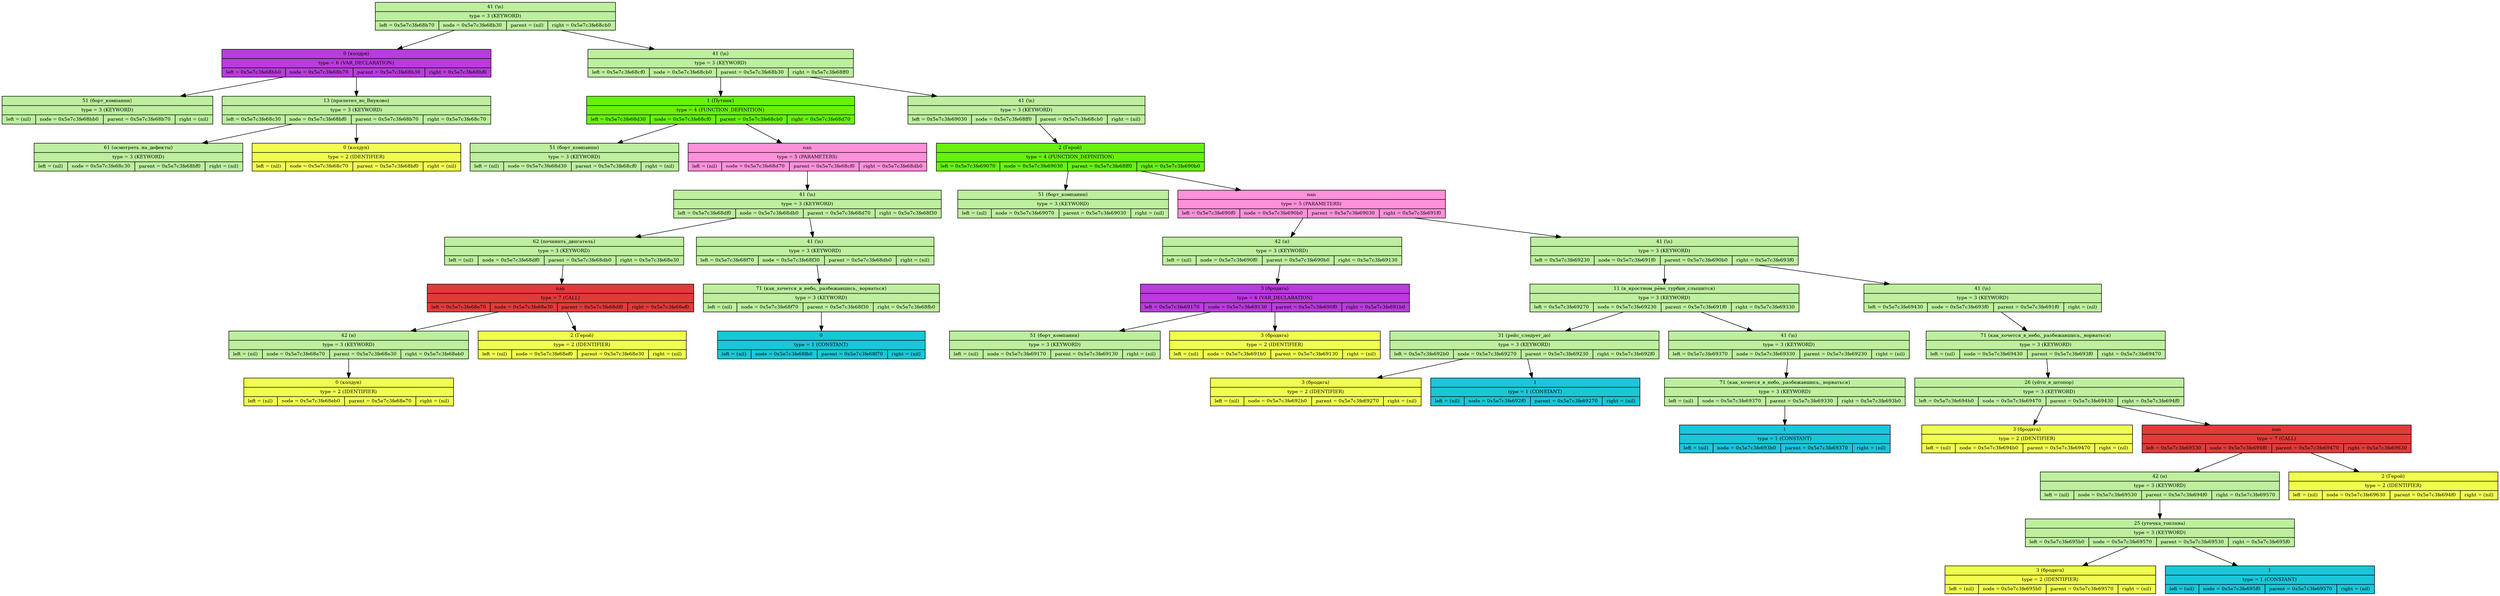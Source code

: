 digraph
{
	node[fontsize=9]

	node_0x5e7c3fe68b30 [shape=record, label = "{41 (\\n)| type = 3 (KEYWORD) | {left = 0x5e7c3fe68b70 | node = 0x5e7c3fe68b30 | parent = (nil) | right = 0x5e7c3fe68cb0}}" style="filled",fillcolor="#BDEF9E"]

	node_0x5e7c3fe68b70 [shape=record, label = "{0 (колдун)| type = 6 (VAR_DECLARATION) | {left = 0x5e7c3fe68bb0 | node = 0x5e7c3fe68b70 | parent = 0x5e7c3fe68b30 | right = 0x5e7c3fe68bf0}}" style="filled",fillcolor="#B93CDC"]

	edge[color="black",fontsize=12]
	node_0x5e7c3fe68b30 -> node_0x5e7c3fe68b70

	node_0x5e7c3fe68bb0 [shape=record, label = "{51 (борт_компании)| type = 3 (KEYWORD) | {left = (nil) | node = 0x5e7c3fe68bb0 | parent = 0x5e7c3fe68b70 | right = (nil)}}" style="filled",fillcolor="#BDEF9E"]

	edge[color="black",fontsize=12]
	node_0x5e7c3fe68b70 -> node_0x5e7c3fe68bb0

	node_0x5e7c3fe68bf0 [shape=record, label = "{13 (прилетел_во_Внуково)| type = 3 (KEYWORD) | {left = 0x5e7c3fe68c30 | node = 0x5e7c3fe68bf0 | parent = 0x5e7c3fe68b70 | right = 0x5e7c3fe68c70}}" style="filled",fillcolor="#BDEF9E"]

	edge[color="black",fontsize=12]
	node_0x5e7c3fe68b70 -> node_0x5e7c3fe68bf0

	node_0x5e7c3fe68c30 [shape=record, label = "{61 (осмотреть_на_дефекты)| type = 3 (KEYWORD) | {left = (nil) | node = 0x5e7c3fe68c30 | parent = 0x5e7c3fe68bf0 | right = (nil)}}" style="filled",fillcolor="#BDEF9E"]

	edge[color="black",fontsize=12]
	node_0x5e7c3fe68bf0 -> node_0x5e7c3fe68c30

	node_0x5e7c3fe68c70 [shape=record, label = "{0 (колдун)| type = 2 (IDENTIFIER) | {left = (nil) | node = 0x5e7c3fe68c70 | parent = 0x5e7c3fe68bf0 | right = (nil)}}" style="filled",fillcolor="#F0FF4F"]

	edge[color="black",fontsize=12]
	node_0x5e7c3fe68bf0 -> node_0x5e7c3fe68c70

	node_0x5e7c3fe68cb0 [shape=record, label = "{41 (\\n)| type = 3 (KEYWORD) | {left = 0x5e7c3fe68cf0 | node = 0x5e7c3fe68cb0 | parent = 0x5e7c3fe68b30 | right = 0x5e7c3fe68ff0}}" style="filled",fillcolor="#BDEF9E"]

	edge[color="black",fontsize=12]
	node_0x5e7c3fe68b30 -> node_0x5e7c3fe68cb0

	node_0x5e7c3fe68cf0 [shape=record, label = "{1 (Путник)| type = 4 (FUNCTION_DEFINITION) | {left = 0x5e7c3fe68d30 | node = 0x5e7c3fe68cf0 | parent = 0x5e7c3fe68cb0 | right = 0x5e7c3fe68d70}}" style="filled",fillcolor="#68F10D"]

	edge[color="black",fontsize=12]
	node_0x5e7c3fe68cb0 -> node_0x5e7c3fe68cf0

	node_0x5e7c3fe68d30 [shape=record, label = "{51 (борт_компании)| type = 3 (KEYWORD) | {left = (nil) | node = 0x5e7c3fe68d30 | parent = 0x5e7c3fe68cf0 | right = (nil)}}" style="filled",fillcolor="#BDEF9E"]

	edge[color="black",fontsize=12]
	node_0x5e7c3fe68cf0 -> node_0x5e7c3fe68d30

	node_0x5e7c3fe68d70 [shape=record, label = "{nan| type = 5 (PARAMETERS) | {left = (nil) | node = 0x5e7c3fe68d70 | parent = 0x5e7c3fe68cf0 | right = 0x5e7c3fe68db0}}" style="filled",fillcolor="#FF91DA"]

	edge[color="black",fontsize=12]
	node_0x5e7c3fe68cf0 -> node_0x5e7c3fe68d70

	node_0x5e7c3fe68db0 [shape=record, label = "{41 (\\n)| type = 3 (KEYWORD) | {left = 0x5e7c3fe68df0 | node = 0x5e7c3fe68db0 | parent = 0x5e7c3fe68d70 | right = 0x5e7c3fe68f30}}" style="filled",fillcolor="#BDEF9E"]

	edge[color="black",fontsize=12]
	node_0x5e7c3fe68d70 -> node_0x5e7c3fe68db0

	node_0x5e7c3fe68df0 [shape=record, label = "{62 (починить_двигатель)| type = 3 (KEYWORD) | {left = (nil) | node = 0x5e7c3fe68df0 | parent = 0x5e7c3fe68db0 | right = 0x5e7c3fe68e30}}" style="filled",fillcolor="#BDEF9E"]

	edge[color="black",fontsize=12]
	node_0x5e7c3fe68db0 -> node_0x5e7c3fe68df0

	node_0x5e7c3fe68e30 [shape=record, label = "{nan| type = 7 (CALL) | {left = 0x5e7c3fe68e70 | node = 0x5e7c3fe68e30 | parent = 0x5e7c3fe68df0 | right = 0x5e7c3fe68ef0}}" style="filled",fillcolor="#E33A3A"]

	edge[color="black",fontsize=12]
	node_0x5e7c3fe68df0 -> node_0x5e7c3fe68e30

	node_0x5e7c3fe68e70 [shape=record, label = "{42 (и)| type = 3 (KEYWORD) | {left = (nil) | node = 0x5e7c3fe68e70 | parent = 0x5e7c3fe68e30 | right = 0x5e7c3fe68eb0}}" style="filled",fillcolor="#BDEF9E"]

	edge[color="black",fontsize=12]
	node_0x5e7c3fe68e30 -> node_0x5e7c3fe68e70

	node_0x5e7c3fe68eb0 [shape=record, label = "{0 (колдун)| type = 2 (IDENTIFIER) | {left = (nil) | node = 0x5e7c3fe68eb0 | parent = 0x5e7c3fe68e70 | right = (nil)}}" style="filled",fillcolor="#F0FF4F"]

	edge[color="black",fontsize=12]
	node_0x5e7c3fe68e70 -> node_0x5e7c3fe68eb0

	node_0x5e7c3fe68ef0 [shape=record, label = "{2 (Герой)| type = 2 (IDENTIFIER) | {left = (nil) | node = 0x5e7c3fe68ef0 | parent = 0x5e7c3fe68e30 | right = (nil)}}" style="filled",fillcolor="#F0FF4F"]

	edge[color="black",fontsize=12]
	node_0x5e7c3fe68e30 -> node_0x5e7c3fe68ef0

	node_0x5e7c3fe68f30 [shape=record, label = "{41 (\\n)| type = 3 (KEYWORD) | {left = 0x5e7c3fe68f70 | node = 0x5e7c3fe68f30 | parent = 0x5e7c3fe68db0 | right = (nil)}}" style="filled",fillcolor="#BDEF9E"]

	edge[color="black",fontsize=12]
	node_0x5e7c3fe68db0 -> node_0x5e7c3fe68f30

	node_0x5e7c3fe68f70 [shape=record, label = "{71 (как_хочется_в_небо,_разбежавшись,_ворваться)| type = 3 (KEYWORD) | {left = (nil) | node = 0x5e7c3fe68f70 | parent = 0x5e7c3fe68f30 | right = 0x5e7c3fe68fb0}}" style="filled",fillcolor="#BDEF9E"]

	edge[color="black",fontsize=12]
	node_0x5e7c3fe68f30 -> node_0x5e7c3fe68f70

	node_0x5e7c3fe68fb0 [shape=record, label = "{0| type = 1 (CONSTANT) | {left = (nil) | node = 0x5e7c3fe68fb0 | parent = 0x5e7c3fe68f70 | right = (nil)}}" style="filled",fillcolor="#1AC6D9"]

	edge[color="black",fontsize=12]
	node_0x5e7c3fe68f70 -> node_0x5e7c3fe68fb0

	node_0x5e7c3fe68ff0 [shape=record, label = "{41 (\\n)| type = 3 (KEYWORD) | {left = 0x5e7c3fe69030 | node = 0x5e7c3fe68ff0 | parent = 0x5e7c3fe68cb0 | right = (nil)}}" style="filled",fillcolor="#BDEF9E"]

	edge[color="black",fontsize=12]
	node_0x5e7c3fe68cb0 -> node_0x5e7c3fe68ff0

	node_0x5e7c3fe69030 [shape=record, label = "{2 (Герой)| type = 4 (FUNCTION_DEFINITION) | {left = 0x5e7c3fe69070 | node = 0x5e7c3fe69030 | parent = 0x5e7c3fe68ff0 | right = 0x5e7c3fe690b0}}" style="filled",fillcolor="#68F10D"]

	edge[color="black",fontsize=12]
	node_0x5e7c3fe68ff0 -> node_0x5e7c3fe69030

	node_0x5e7c3fe69070 [shape=record, label = "{51 (борт_компании)| type = 3 (KEYWORD) | {left = (nil) | node = 0x5e7c3fe69070 | parent = 0x5e7c3fe69030 | right = (nil)}}" style="filled",fillcolor="#BDEF9E"]

	edge[color="black",fontsize=12]
	node_0x5e7c3fe69030 -> node_0x5e7c3fe69070

	node_0x5e7c3fe690b0 [shape=record, label = "{nan| type = 5 (PARAMETERS) | {left = 0x5e7c3fe690f0 | node = 0x5e7c3fe690b0 | parent = 0x5e7c3fe69030 | right = 0x5e7c3fe691f0}}" style="filled",fillcolor="#FF91DA"]

	edge[color="black",fontsize=12]
	node_0x5e7c3fe69030 -> node_0x5e7c3fe690b0

	node_0x5e7c3fe690f0 [shape=record, label = "{42 (и)| type = 3 (KEYWORD) | {left = (nil) | node = 0x5e7c3fe690f0 | parent = 0x5e7c3fe690b0 | right = 0x5e7c3fe69130}}" style="filled",fillcolor="#BDEF9E"]

	edge[color="black",fontsize=12]
	node_0x5e7c3fe690b0 -> node_0x5e7c3fe690f0

	node_0x5e7c3fe69130 [shape=record, label = "{3 (бродяга)| type = 6 (VAR_DECLARATION) | {left = 0x5e7c3fe69170 | node = 0x5e7c3fe69130 | parent = 0x5e7c3fe690f0 | right = 0x5e7c3fe691b0}}" style="filled",fillcolor="#B93CDC"]

	edge[color="black",fontsize=12]
	node_0x5e7c3fe690f0 -> node_0x5e7c3fe69130

	node_0x5e7c3fe69170 [shape=record, label = "{51 (борт_компании)| type = 3 (KEYWORD) | {left = (nil) | node = 0x5e7c3fe69170 | parent = 0x5e7c3fe69130 | right = (nil)}}" style="filled",fillcolor="#BDEF9E"]

	edge[color="black",fontsize=12]
	node_0x5e7c3fe69130 -> node_0x5e7c3fe69170

	node_0x5e7c3fe691b0 [shape=record, label = "{3 (бродяга)| type = 2 (IDENTIFIER) | {left = (nil) | node = 0x5e7c3fe691b0 | parent = 0x5e7c3fe69130 | right = (nil)}}" style="filled",fillcolor="#F0FF4F"]

	edge[color="black",fontsize=12]
	node_0x5e7c3fe69130 -> node_0x5e7c3fe691b0

	node_0x5e7c3fe691f0 [shape=record, label = "{41 (\\n)| type = 3 (KEYWORD) | {left = 0x5e7c3fe69230 | node = 0x5e7c3fe691f0 | parent = 0x5e7c3fe690b0 | right = 0x5e7c3fe693f0}}" style="filled",fillcolor="#BDEF9E"]

	edge[color="black",fontsize=12]
	node_0x5e7c3fe690b0 -> node_0x5e7c3fe691f0

	node_0x5e7c3fe69230 [shape=record, label = "{11 (в_яростном_рёве_турбин_слышится)| type = 3 (KEYWORD) | {left = 0x5e7c3fe69270 | node = 0x5e7c3fe69230 | parent = 0x5e7c3fe691f0 | right = 0x5e7c3fe69330}}" style="filled",fillcolor="#BDEF9E"]

	edge[color="black",fontsize=12]
	node_0x5e7c3fe691f0 -> node_0x5e7c3fe69230

	node_0x5e7c3fe69270 [shape=record, label = "{31 (рейс_следует_до)| type = 3 (KEYWORD) | {left = 0x5e7c3fe692b0 | node = 0x5e7c3fe69270 | parent = 0x5e7c3fe69230 | right = 0x5e7c3fe692f0}}" style="filled",fillcolor="#BDEF9E"]

	edge[color="black",fontsize=12]
	node_0x5e7c3fe69230 -> node_0x5e7c3fe69270

	node_0x5e7c3fe692b0 [shape=record, label = "{3 (бродяга)| type = 2 (IDENTIFIER) | {left = (nil) | node = 0x5e7c3fe692b0 | parent = 0x5e7c3fe69270 | right = (nil)}}" style="filled",fillcolor="#F0FF4F"]

	edge[color="black",fontsize=12]
	node_0x5e7c3fe69270 -> node_0x5e7c3fe692b0

	node_0x5e7c3fe692f0 [shape=record, label = "{1| type = 1 (CONSTANT) | {left = (nil) | node = 0x5e7c3fe692f0 | parent = 0x5e7c3fe69270 | right = (nil)}}" style="filled",fillcolor="#1AC6D9"]

	edge[color="black",fontsize=12]
	node_0x5e7c3fe69270 -> node_0x5e7c3fe692f0

	node_0x5e7c3fe69330 [shape=record, label = "{41 (\\n)| type = 3 (KEYWORD) | {left = 0x5e7c3fe69370 | node = 0x5e7c3fe69330 | parent = 0x5e7c3fe69230 | right = (nil)}}" style="filled",fillcolor="#BDEF9E"]

	edge[color="black",fontsize=12]
	node_0x5e7c3fe69230 -> node_0x5e7c3fe69330

	node_0x5e7c3fe69370 [shape=record, label = "{71 (как_хочется_в_небо,_разбежавшись,_ворваться)| type = 3 (KEYWORD) | {left = (nil) | node = 0x5e7c3fe69370 | parent = 0x5e7c3fe69330 | right = 0x5e7c3fe693b0}}" style="filled",fillcolor="#BDEF9E"]

	edge[color="black",fontsize=12]
	node_0x5e7c3fe69330 -> node_0x5e7c3fe69370

	node_0x5e7c3fe693b0 [shape=record, label = "{1| type = 1 (CONSTANT) | {left = (nil) | node = 0x5e7c3fe693b0 | parent = 0x5e7c3fe69370 | right = (nil)}}" style="filled",fillcolor="#1AC6D9"]

	edge[color="black",fontsize=12]
	node_0x5e7c3fe69370 -> node_0x5e7c3fe693b0

	node_0x5e7c3fe693f0 [shape=record, label = "{41 (\\n)| type = 3 (KEYWORD) | {left = 0x5e7c3fe69430 | node = 0x5e7c3fe693f0 | parent = 0x5e7c3fe691f0 | right = (nil)}}" style="filled",fillcolor="#BDEF9E"]

	edge[color="black",fontsize=12]
	node_0x5e7c3fe691f0 -> node_0x5e7c3fe693f0

	node_0x5e7c3fe69430 [shape=record, label = "{71 (как_хочется_в_небо,_разбежавшись,_ворваться)| type = 3 (KEYWORD) | {left = (nil) | node = 0x5e7c3fe69430 | parent = 0x5e7c3fe693f0 | right = 0x5e7c3fe69470}}" style="filled",fillcolor="#BDEF9E"]

	edge[color="black",fontsize=12]
	node_0x5e7c3fe693f0 -> node_0x5e7c3fe69430

	node_0x5e7c3fe69470 [shape=record, label = "{26 (уйти_в_штопор)| type = 3 (KEYWORD) | {left = 0x5e7c3fe694b0 | node = 0x5e7c3fe69470 | parent = 0x5e7c3fe69430 | right = 0x5e7c3fe694f0}}" style="filled",fillcolor="#BDEF9E"]

	edge[color="black",fontsize=12]
	node_0x5e7c3fe69430 -> node_0x5e7c3fe69470

	node_0x5e7c3fe694b0 [shape=record, label = "{3 (бродяга)| type = 2 (IDENTIFIER) | {left = (nil) | node = 0x5e7c3fe694b0 | parent = 0x5e7c3fe69470 | right = (nil)}}" style="filled",fillcolor="#F0FF4F"]

	edge[color="black",fontsize=12]
	node_0x5e7c3fe69470 -> node_0x5e7c3fe694b0

	node_0x5e7c3fe694f0 [shape=record, label = "{nan| type = 7 (CALL) | {left = 0x5e7c3fe69530 | node = 0x5e7c3fe694f0 | parent = 0x5e7c3fe69470 | right = 0x5e7c3fe69630}}" style="filled",fillcolor="#E33A3A"]

	edge[color="black",fontsize=12]
	node_0x5e7c3fe69470 -> node_0x5e7c3fe694f0

	node_0x5e7c3fe69530 [shape=record, label = "{42 (и)| type = 3 (KEYWORD) | {left = (nil) | node = 0x5e7c3fe69530 | parent = 0x5e7c3fe694f0 | right = 0x5e7c3fe69570}}" style="filled",fillcolor="#BDEF9E"]

	edge[color="black",fontsize=12]
	node_0x5e7c3fe694f0 -> node_0x5e7c3fe69530

	node_0x5e7c3fe69570 [shape=record, label = "{25 (утечка_топлива)| type = 3 (KEYWORD) | {left = 0x5e7c3fe695b0 | node = 0x5e7c3fe69570 | parent = 0x5e7c3fe69530 | right = 0x5e7c3fe695f0}}" style="filled",fillcolor="#BDEF9E"]

	edge[color="black",fontsize=12]
	node_0x5e7c3fe69530 -> node_0x5e7c3fe69570

	node_0x5e7c3fe695b0 [shape=record, label = "{3 (бродяга)| type = 2 (IDENTIFIER) | {left = (nil) | node = 0x5e7c3fe695b0 | parent = 0x5e7c3fe69570 | right = (nil)}}" style="filled",fillcolor="#F0FF4F"]

	edge[color="black",fontsize=12]
	node_0x5e7c3fe69570 -> node_0x5e7c3fe695b0

	node_0x5e7c3fe695f0 [shape=record, label = "{1| type = 1 (CONSTANT) | {left = (nil) | node = 0x5e7c3fe695f0 | parent = 0x5e7c3fe69570 | right = (nil)}}" style="filled",fillcolor="#1AC6D9"]

	edge[color="black",fontsize=12]
	node_0x5e7c3fe69570 -> node_0x5e7c3fe695f0

	node_0x5e7c3fe69630 [shape=record, label = "{2 (Герой)| type = 2 (IDENTIFIER) | {left = (nil) | node = 0x5e7c3fe69630 | parent = 0x5e7c3fe694f0 | right = (nil)}}" style="filled",fillcolor="#F0FF4F"]

	edge[color="black",fontsize=12]
	node_0x5e7c3fe694f0 -> node_0x5e7c3fe69630

	}